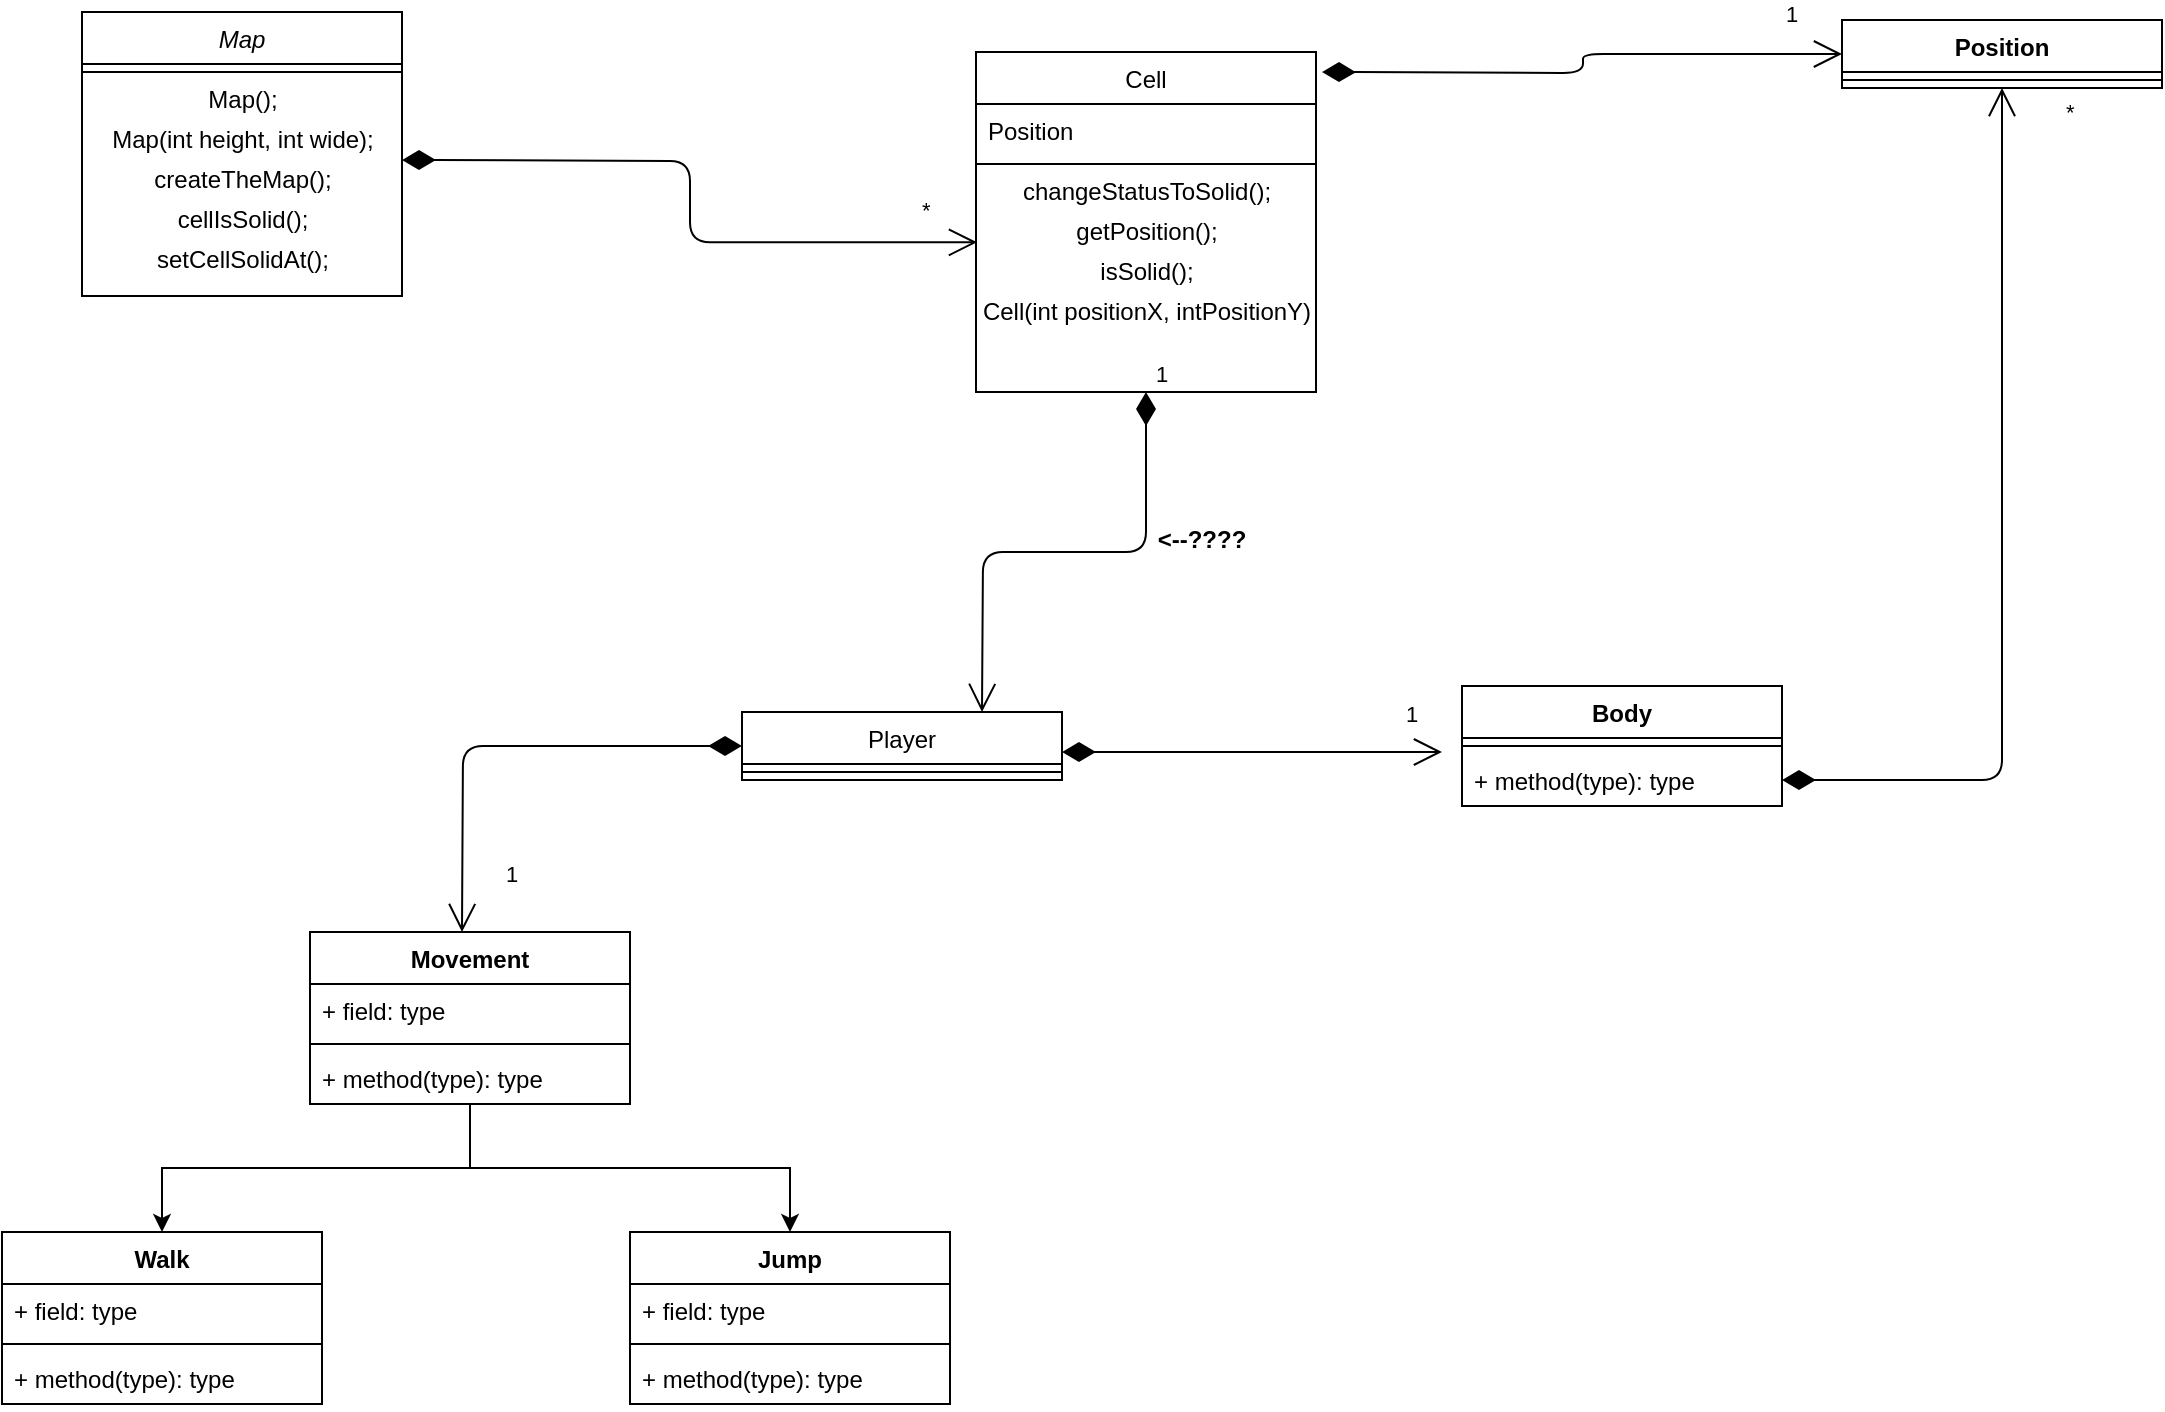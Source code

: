 <mxfile version="13.3.0" type="device"><diagram id="C5RBs43oDa-KdzZeNtuy" name="Page-1"><mxGraphModel dx="1381" dy="795" grid="1" gridSize="10" guides="1" tooltips="1" connect="1" arrows="1" fold="1" page="1" pageScale="1" pageWidth="827" pageHeight="1169" math="0" shadow="0"><root><mxCell id="WIyWlLk6GJQsqaUBKTNV-0"/><mxCell id="WIyWlLk6GJQsqaUBKTNV-1" parent="WIyWlLk6GJQsqaUBKTNV-0"/><mxCell id="zkfFHV4jXpPFQw0GAbJ--0" value="Map" style="swimlane;fontStyle=2;align=center;verticalAlign=top;childLayout=stackLayout;horizontal=1;startSize=26;horizontalStack=0;resizeParent=1;resizeLast=0;collapsible=1;marginBottom=0;rounded=0;shadow=0;strokeWidth=1;" parent="WIyWlLk6GJQsqaUBKTNV-1" vertex="1"><mxGeometry x="220" y="120" width="160" height="142" as="geometry"><mxRectangle x="230" y="140" width="160" height="26" as="alternateBounds"/></mxGeometry></mxCell><mxCell id="zkfFHV4jXpPFQw0GAbJ--4" value="" style="line;html=1;strokeWidth=1;align=left;verticalAlign=middle;spacingTop=-1;spacingLeft=3;spacingRight=3;rotatable=0;labelPosition=right;points=[];portConstraint=eastwest;" parent="zkfFHV4jXpPFQw0GAbJ--0" vertex="1"><mxGeometry y="26" width="160" height="8" as="geometry"/></mxCell><mxCell id="rCgJxdoiZNVbhHhW4y3R-0" value="Map();" style="text;html=1;align=center;verticalAlign=middle;resizable=0;points=[];autosize=1;" parent="zkfFHV4jXpPFQw0GAbJ--0" vertex="1"><mxGeometry y="34" width="160" height="20" as="geometry"/></mxCell><mxCell id="rCgJxdoiZNVbhHhW4y3R-1" value="Map(int height, int wide);" style="text;html=1;align=center;verticalAlign=middle;resizable=0;points=[];autosize=1;" parent="zkfFHV4jXpPFQw0GAbJ--0" vertex="1"><mxGeometry y="54" width="160" height="20" as="geometry"/></mxCell><mxCell id="rCgJxdoiZNVbhHhW4y3R-2" value="createTheMap();" style="text;html=1;align=center;verticalAlign=middle;resizable=0;points=[];autosize=1;" parent="zkfFHV4jXpPFQw0GAbJ--0" vertex="1"><mxGeometry y="74" width="160" height="20" as="geometry"/></mxCell><mxCell id="rCgJxdoiZNVbhHhW4y3R-3" value="cellIsSolid();" style="text;html=1;align=center;verticalAlign=middle;resizable=0;points=[];autosize=1;" parent="zkfFHV4jXpPFQw0GAbJ--0" vertex="1"><mxGeometry y="94" width="160" height="20" as="geometry"/></mxCell><mxCell id="rCgJxdoiZNVbhHhW4y3R-4" value="setCellSolidAt();" style="text;html=1;align=center;verticalAlign=middle;resizable=0;points=[];autosize=1;" parent="zkfFHV4jXpPFQw0GAbJ--0" vertex="1"><mxGeometry y="114" width="160" height="20" as="geometry"/></mxCell><mxCell id="zkfFHV4jXpPFQw0GAbJ--17" value="Cell" style="swimlane;fontStyle=0;align=center;verticalAlign=top;childLayout=stackLayout;horizontal=1;startSize=26;horizontalStack=0;resizeParent=1;resizeLast=0;collapsible=1;marginBottom=0;rounded=0;shadow=0;strokeWidth=1;" parent="WIyWlLk6GJQsqaUBKTNV-1" vertex="1"><mxGeometry x="667" y="140" width="170" height="170" as="geometry"><mxRectangle x="550" y="140" width="160" height="26" as="alternateBounds"/></mxGeometry></mxCell><mxCell id="zkfFHV4jXpPFQw0GAbJ--18" value="Position" style="text;align=left;verticalAlign=top;spacingLeft=4;spacingRight=4;overflow=hidden;rotatable=0;points=[[0,0.5],[1,0.5]];portConstraint=eastwest;" parent="zkfFHV4jXpPFQw0GAbJ--17" vertex="1"><mxGeometry y="26" width="170" height="26" as="geometry"/></mxCell><mxCell id="zkfFHV4jXpPFQw0GAbJ--23" value="" style="line;html=1;strokeWidth=1;align=left;verticalAlign=middle;spacingTop=-1;spacingLeft=3;spacingRight=3;rotatable=0;labelPosition=right;points=[];portConstraint=eastwest;" parent="zkfFHV4jXpPFQw0GAbJ--17" vertex="1"><mxGeometry y="52" width="170" height="8" as="geometry"/></mxCell><mxCell id="rCgJxdoiZNVbhHhW4y3R-7" value="changeStatusToSolid();" style="text;html=1;align=center;verticalAlign=middle;resizable=0;points=[];autosize=1;" parent="zkfFHV4jXpPFQw0GAbJ--17" vertex="1"><mxGeometry y="60" width="170" height="20" as="geometry"/></mxCell><mxCell id="rCgJxdoiZNVbhHhW4y3R-8" value="getPosition();" style="text;html=1;align=center;verticalAlign=middle;resizable=0;points=[];autosize=1;" parent="zkfFHV4jXpPFQw0GAbJ--17" vertex="1"><mxGeometry y="80" width="170" height="20" as="geometry"/></mxCell><mxCell id="rCgJxdoiZNVbhHhW4y3R-9" value="isSolid();" style="text;html=1;align=center;verticalAlign=middle;resizable=0;points=[];autosize=1;" parent="zkfFHV4jXpPFQw0GAbJ--17" vertex="1"><mxGeometry y="100" width="170" height="20" as="geometry"/></mxCell><mxCell id="rCgJxdoiZNVbhHhW4y3R-10" value="Cell(int positionX, intPositionY)" style="text;html=1;align=center;verticalAlign=middle;resizable=0;points=[];autosize=1;" parent="zkfFHV4jXpPFQw0GAbJ--17" vertex="1"><mxGeometry y="120" width="170" height="20" as="geometry"/></mxCell><mxCell id="rCgJxdoiZNVbhHhW4y3R-5" value="*" style="endArrow=open;html=1;endSize=12;startArrow=diamondThin;startSize=14;startFill=1;edgeStyle=orthogonalEdgeStyle;align=left;verticalAlign=bottom;entryX=0.003;entryY=0.757;entryDx=0;entryDy=0;entryPerimeter=0;" parent="WIyWlLk6GJQsqaUBKTNV-1" target="rCgJxdoiZNVbhHhW4y3R-8" edge="1"><mxGeometry x="0.82" y="7" relative="1" as="geometry"><mxPoint x="380" y="194" as="sourcePoint"/><mxPoint x="660" y="194" as="targetPoint"/><Array as="points"/><mxPoint as="offset"/></mxGeometry></mxCell><mxCell id="rCgJxdoiZNVbhHhW4y3R-12" value="1" style="endArrow=open;html=1;endSize=12;startArrow=diamondThin;startSize=14;startFill=1;edgeStyle=orthogonalEdgeStyle;align=left;verticalAlign=bottom;exitX=0.5;exitY=1;exitDx=0;exitDy=0;" parent="WIyWlLk6GJQsqaUBKTNV-1" source="zkfFHV4jXpPFQw0GAbJ--17" edge="1"><mxGeometry x="-1" y="3" relative="1" as="geometry"><mxPoint x="560" y="370" as="sourcePoint"/><mxPoint x="670" y="470" as="targetPoint"/></mxGeometry></mxCell><mxCell id="zkfFHV4jXpPFQw0GAbJ--13" value="Player" style="swimlane;fontStyle=0;align=center;verticalAlign=top;childLayout=stackLayout;horizontal=1;startSize=26;horizontalStack=0;resizeParent=1;resizeLast=0;collapsible=1;marginBottom=0;rounded=0;shadow=0;strokeWidth=1;" parent="WIyWlLk6GJQsqaUBKTNV-1" vertex="1"><mxGeometry x="550" y="470" width="160" height="34" as="geometry"><mxRectangle x="340" y="380" width="170" height="26" as="alternateBounds"/></mxGeometry></mxCell><mxCell id="zkfFHV4jXpPFQw0GAbJ--15" value="" style="line;html=1;strokeWidth=1;align=left;verticalAlign=middle;spacingTop=-1;spacingLeft=3;spacingRight=3;rotatable=0;labelPosition=right;points=[];portConstraint=eastwest;" parent="zkfFHV4jXpPFQw0GAbJ--13" vertex="1"><mxGeometry y="26" width="160" height="8" as="geometry"/></mxCell><mxCell id="rCgJxdoiZNVbhHhW4y3R-14" value="&lt;--????" style="text;align=center;fontStyle=1;verticalAlign=middle;spacingLeft=3;spacingRight=3;strokeColor=none;rotatable=0;points=[[0,0.5],[1,0.5]];portConstraint=eastwest;" parent="WIyWlLk6GJQsqaUBKTNV-1" vertex="1"><mxGeometry x="740" y="370" width="80" height="26" as="geometry"/></mxCell><mxCell id="rCgJxdoiZNVbhHhW4y3R-15" value="1" style="endArrow=open;html=1;endSize=12;startArrow=diamondThin;startSize=14;startFill=1;edgeStyle=orthogonalEdgeStyle;align=left;verticalAlign=bottom;exitX=0;exitY=0.5;exitDx=0;exitDy=0;" parent="WIyWlLk6GJQsqaUBKTNV-1" source="zkfFHV4jXpPFQw0GAbJ--13" edge="1"><mxGeometry x="0.828" y="20" relative="1" as="geometry"><mxPoint x="360" y="510" as="sourcePoint"/><mxPoint x="410" y="580" as="targetPoint"/><mxPoint as="offset"/></mxGeometry></mxCell><mxCell id="rCgJxdoiZNVbhHhW4y3R-40" style="edgeStyle=orthogonalEdgeStyle;rounded=0;orthogonalLoop=1;jettySize=auto;html=1;" parent="WIyWlLk6GJQsqaUBKTNV-1" source="rCgJxdoiZNVbhHhW4y3R-20" target="rCgJxdoiZNVbhHhW4y3R-28" edge="1"><mxGeometry relative="1" as="geometry"/></mxCell><mxCell id="rCgJxdoiZNVbhHhW4y3R-41" style="edgeStyle=orthogonalEdgeStyle;rounded=0;orthogonalLoop=1;jettySize=auto;html=1;" parent="WIyWlLk6GJQsqaUBKTNV-1" source="rCgJxdoiZNVbhHhW4y3R-20" target="rCgJxdoiZNVbhHhW4y3R-36" edge="1"><mxGeometry relative="1" as="geometry"/></mxCell><mxCell id="rCgJxdoiZNVbhHhW4y3R-20" value="Movement" style="swimlane;fontStyle=1;align=center;verticalAlign=top;childLayout=stackLayout;horizontal=1;startSize=26;horizontalStack=0;resizeParent=1;resizeParentMax=0;resizeLast=0;collapsible=1;marginBottom=0;" parent="WIyWlLk6GJQsqaUBKTNV-1" vertex="1"><mxGeometry x="334" y="580" width="160" height="86" as="geometry"/></mxCell><mxCell id="rCgJxdoiZNVbhHhW4y3R-21" value="+ field: type" style="text;strokeColor=none;fillColor=none;align=left;verticalAlign=top;spacingLeft=4;spacingRight=4;overflow=hidden;rotatable=0;points=[[0,0.5],[1,0.5]];portConstraint=eastwest;" parent="rCgJxdoiZNVbhHhW4y3R-20" vertex="1"><mxGeometry y="26" width="160" height="26" as="geometry"/></mxCell><mxCell id="rCgJxdoiZNVbhHhW4y3R-22" value="" style="line;strokeWidth=1;fillColor=none;align=left;verticalAlign=middle;spacingTop=-1;spacingLeft=3;spacingRight=3;rotatable=0;labelPosition=right;points=[];portConstraint=eastwest;" parent="rCgJxdoiZNVbhHhW4y3R-20" vertex="1"><mxGeometry y="52" width="160" height="8" as="geometry"/></mxCell><mxCell id="rCgJxdoiZNVbhHhW4y3R-23" value="+ method(type): type" style="text;strokeColor=none;fillColor=none;align=left;verticalAlign=top;spacingLeft=4;spacingRight=4;overflow=hidden;rotatable=0;points=[[0,0.5],[1,0.5]];portConstraint=eastwest;" parent="rCgJxdoiZNVbhHhW4y3R-20" vertex="1"><mxGeometry y="60" width="160" height="26" as="geometry"/></mxCell><mxCell id="rCgJxdoiZNVbhHhW4y3R-28" value="Jump" style="swimlane;fontStyle=1;align=center;verticalAlign=top;childLayout=stackLayout;horizontal=1;startSize=26;horizontalStack=0;resizeParent=1;resizeParentMax=0;resizeLast=0;collapsible=1;marginBottom=0;" parent="WIyWlLk6GJQsqaUBKTNV-1" vertex="1"><mxGeometry x="494" y="730" width="160" height="86" as="geometry"/></mxCell><mxCell id="rCgJxdoiZNVbhHhW4y3R-29" value="+ field: type" style="text;strokeColor=none;fillColor=none;align=left;verticalAlign=top;spacingLeft=4;spacingRight=4;overflow=hidden;rotatable=0;points=[[0,0.5],[1,0.5]];portConstraint=eastwest;" parent="rCgJxdoiZNVbhHhW4y3R-28" vertex="1"><mxGeometry y="26" width="160" height="26" as="geometry"/></mxCell><mxCell id="rCgJxdoiZNVbhHhW4y3R-30" value="" style="line;strokeWidth=1;fillColor=none;align=left;verticalAlign=middle;spacingTop=-1;spacingLeft=3;spacingRight=3;rotatable=0;labelPosition=right;points=[];portConstraint=eastwest;" parent="rCgJxdoiZNVbhHhW4y3R-28" vertex="1"><mxGeometry y="52" width="160" height="8" as="geometry"/></mxCell><mxCell id="rCgJxdoiZNVbhHhW4y3R-31" value="+ method(type): type" style="text;strokeColor=none;fillColor=none;align=left;verticalAlign=top;spacingLeft=4;spacingRight=4;overflow=hidden;rotatable=0;points=[[0,0.5],[1,0.5]];portConstraint=eastwest;" parent="rCgJxdoiZNVbhHhW4y3R-28" vertex="1"><mxGeometry y="60" width="160" height="26" as="geometry"/></mxCell><mxCell id="rCgJxdoiZNVbhHhW4y3R-36" value="Walk" style="swimlane;fontStyle=1;align=center;verticalAlign=top;childLayout=stackLayout;horizontal=1;startSize=26;horizontalStack=0;resizeParent=1;resizeParentMax=0;resizeLast=0;collapsible=1;marginBottom=0;" parent="WIyWlLk6GJQsqaUBKTNV-1" vertex="1"><mxGeometry x="180" y="730" width="160" height="86" as="geometry"/></mxCell><mxCell id="rCgJxdoiZNVbhHhW4y3R-37" value="+ field: type" style="text;strokeColor=none;fillColor=none;align=left;verticalAlign=top;spacingLeft=4;spacingRight=4;overflow=hidden;rotatable=0;points=[[0,0.5],[1,0.5]];portConstraint=eastwest;" parent="rCgJxdoiZNVbhHhW4y3R-36" vertex="1"><mxGeometry y="26" width="160" height="26" as="geometry"/></mxCell><mxCell id="rCgJxdoiZNVbhHhW4y3R-38" value="" style="line;strokeWidth=1;fillColor=none;align=left;verticalAlign=middle;spacingTop=-1;spacingLeft=3;spacingRight=3;rotatable=0;labelPosition=right;points=[];portConstraint=eastwest;" parent="rCgJxdoiZNVbhHhW4y3R-36" vertex="1"><mxGeometry y="52" width="160" height="8" as="geometry"/></mxCell><mxCell id="rCgJxdoiZNVbhHhW4y3R-39" value="+ method(type): type" style="text;strokeColor=none;fillColor=none;align=left;verticalAlign=top;spacingLeft=4;spacingRight=4;overflow=hidden;rotatable=0;points=[[0,0.5],[1,0.5]];portConstraint=eastwest;" parent="rCgJxdoiZNVbhHhW4y3R-36" vertex="1"><mxGeometry y="60" width="160" height="26" as="geometry"/></mxCell><mxCell id="fi_Vlh_kN4SAp6q8gpT7-7" value="1" style="endArrow=open;html=1;endSize=12;startArrow=diamondThin;startSize=14;startFill=1;edgeStyle=orthogonalEdgeStyle;align=left;verticalAlign=bottom;" edge="1" parent="WIyWlLk6GJQsqaUBKTNV-1"><mxGeometry x="0.789" y="10" relative="1" as="geometry"><mxPoint x="710" y="490" as="sourcePoint"/><mxPoint x="900" y="490" as="targetPoint"/><mxPoint as="offset"/></mxGeometry></mxCell><mxCell id="fi_Vlh_kN4SAp6q8gpT7-0" value="Body" style="swimlane;fontStyle=1;align=center;verticalAlign=top;childLayout=stackLayout;horizontal=1;startSize=26;horizontalStack=0;resizeParent=1;resizeParentMax=0;resizeLast=0;collapsible=1;marginBottom=0;" vertex="1" parent="WIyWlLk6GJQsqaUBKTNV-1"><mxGeometry x="910" y="457" width="160" height="60" as="geometry"/></mxCell><mxCell id="fi_Vlh_kN4SAp6q8gpT7-2" value="" style="line;strokeWidth=1;fillColor=none;align=left;verticalAlign=middle;spacingTop=-1;spacingLeft=3;spacingRight=3;rotatable=0;labelPosition=right;points=[];portConstraint=eastwest;" vertex="1" parent="fi_Vlh_kN4SAp6q8gpT7-0"><mxGeometry y="26" width="160" height="8" as="geometry"/></mxCell><mxCell id="fi_Vlh_kN4SAp6q8gpT7-3" value="+ method(type): type" style="text;strokeColor=none;fillColor=none;align=left;verticalAlign=top;spacingLeft=4;spacingRight=4;overflow=hidden;rotatable=0;points=[[0,0.5],[1,0.5]];portConstraint=eastwest;" vertex="1" parent="fi_Vlh_kN4SAp6q8gpT7-0"><mxGeometry y="34" width="160" height="26" as="geometry"/></mxCell><mxCell id="fi_Vlh_kN4SAp6q8gpT7-8" value="Position" style="swimlane;fontStyle=1;align=center;verticalAlign=top;childLayout=stackLayout;horizontal=1;startSize=26;horizontalStack=0;resizeParent=1;resizeParentMax=0;resizeLast=0;collapsible=1;marginBottom=0;" vertex="1" parent="WIyWlLk6GJQsqaUBKTNV-1"><mxGeometry x="1100" y="124" width="160" height="34" as="geometry"/></mxCell><mxCell id="fi_Vlh_kN4SAp6q8gpT7-10" value="" style="line;strokeWidth=1;fillColor=none;align=left;verticalAlign=middle;spacingTop=-1;spacingLeft=3;spacingRight=3;rotatable=0;labelPosition=right;points=[];portConstraint=eastwest;" vertex="1" parent="fi_Vlh_kN4SAp6q8gpT7-8"><mxGeometry y="26" width="160" height="8" as="geometry"/></mxCell><mxCell id="fi_Vlh_kN4SAp6q8gpT7-13" value="*" style="endArrow=open;html=1;endSize=12;startArrow=diamondThin;startSize=14;startFill=1;edgeStyle=orthogonalEdgeStyle;align=left;verticalAlign=bottom;exitX=1;exitY=0.5;exitDx=0;exitDy=0;entryX=0.5;entryY=1;entryDx=0;entryDy=0;" edge="1" parent="WIyWlLk6GJQsqaUBKTNV-1" source="fi_Vlh_kN4SAp6q8gpT7-3" target="fi_Vlh_kN4SAp6q8gpT7-8"><mxGeometry x="0.909" y="-30" relative="1" as="geometry"><mxPoint x="1080" y="480" as="sourcePoint"/><mxPoint x="1200" y="160" as="targetPoint"/><mxPoint as="offset"/></mxGeometry></mxCell><mxCell id="fi_Vlh_kN4SAp6q8gpT7-14" value="1" style="endArrow=open;html=1;endSize=12;startArrow=diamondThin;startSize=14;startFill=1;edgeStyle=orthogonalEdgeStyle;align=left;verticalAlign=bottom;entryX=0;entryY=0.5;entryDx=0;entryDy=0;" edge="1" parent="WIyWlLk6GJQsqaUBKTNV-1" target="fi_Vlh_kN4SAp6q8gpT7-8"><mxGeometry x="0.777" y="11" relative="1" as="geometry"><mxPoint x="840" y="150" as="sourcePoint"/><mxPoint x="1000" y="150" as="targetPoint"/><mxPoint as="offset"/></mxGeometry></mxCell></root></mxGraphModel></diagram></mxfile>